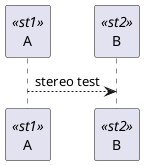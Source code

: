 @startuml
skinparam stereotypePosition top

participant A<<st1>>
participant B<<st2>>
A --> B : stereo test
@enduml

